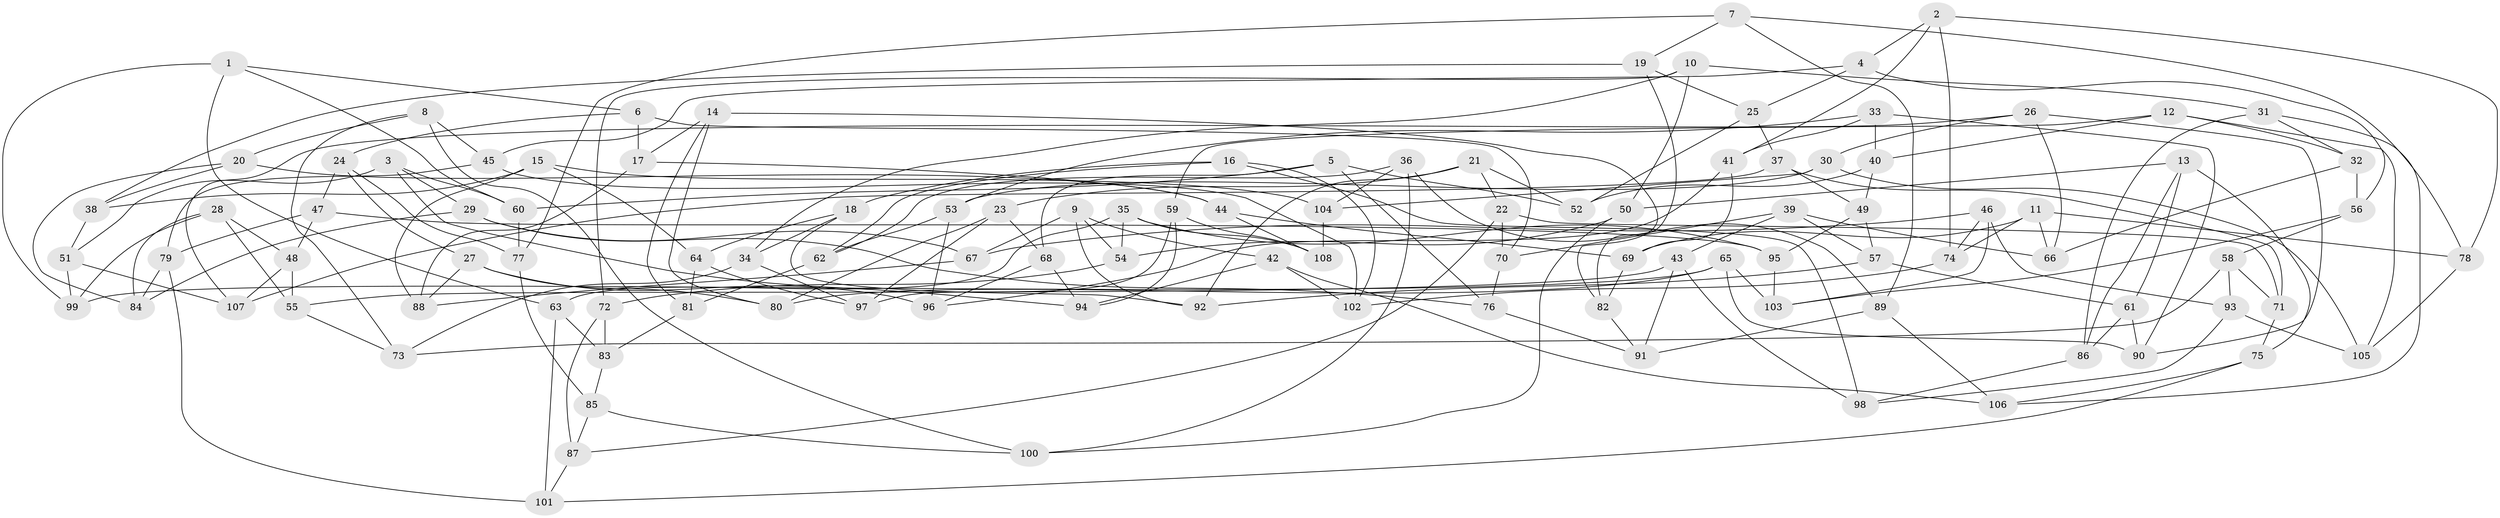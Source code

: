 // Generated by graph-tools (version 1.1) at 2025/03/03/09/25 03:03:00]
// undirected, 108 vertices, 216 edges
graph export_dot {
graph [start="1"]
  node [color=gray90,style=filled];
  1;
  2;
  3;
  4;
  5;
  6;
  7;
  8;
  9;
  10;
  11;
  12;
  13;
  14;
  15;
  16;
  17;
  18;
  19;
  20;
  21;
  22;
  23;
  24;
  25;
  26;
  27;
  28;
  29;
  30;
  31;
  32;
  33;
  34;
  35;
  36;
  37;
  38;
  39;
  40;
  41;
  42;
  43;
  44;
  45;
  46;
  47;
  48;
  49;
  50;
  51;
  52;
  53;
  54;
  55;
  56;
  57;
  58;
  59;
  60;
  61;
  62;
  63;
  64;
  65;
  66;
  67;
  68;
  69;
  70;
  71;
  72;
  73;
  74;
  75;
  76;
  77;
  78;
  79;
  80;
  81;
  82;
  83;
  84;
  85;
  86;
  87;
  88;
  89;
  90;
  91;
  92;
  93;
  94;
  95;
  96;
  97;
  98;
  99;
  100;
  101;
  102;
  103;
  104;
  105;
  106;
  107;
  108;
  1 -- 6;
  1 -- 63;
  1 -- 60;
  1 -- 99;
  2 -- 4;
  2 -- 41;
  2 -- 74;
  2 -- 78;
  3 -- 94;
  3 -- 29;
  3 -- 60;
  3 -- 51;
  4 -- 45;
  4 -- 25;
  4 -- 56;
  5 -- 60;
  5 -- 52;
  5 -- 68;
  5 -- 76;
  6 -- 70;
  6 -- 24;
  6 -- 17;
  7 -- 89;
  7 -- 78;
  7 -- 77;
  7 -- 19;
  8 -- 73;
  8 -- 100;
  8 -- 20;
  8 -- 45;
  9 -- 54;
  9 -- 92;
  9 -- 67;
  9 -- 42;
  10 -- 31;
  10 -- 50;
  10 -- 72;
  10 -- 34;
  11 -- 78;
  11 -- 66;
  11 -- 69;
  11 -- 74;
  12 -- 32;
  12 -- 59;
  12 -- 40;
  12 -- 105;
  13 -- 75;
  13 -- 61;
  13 -- 50;
  13 -- 86;
  14 -- 17;
  14 -- 80;
  14 -- 81;
  14 -- 82;
  15 -- 104;
  15 -- 64;
  15 -- 38;
  15 -- 88;
  16 -- 62;
  16 -- 98;
  16 -- 18;
  16 -- 102;
  17 -- 88;
  17 -- 44;
  18 -- 64;
  18 -- 34;
  18 -- 92;
  19 -- 38;
  19 -- 25;
  19 -- 82;
  20 -- 44;
  20 -- 84;
  20 -- 38;
  21 -- 92;
  21 -- 52;
  21 -- 22;
  21 -- 23;
  22 -- 87;
  22 -- 71;
  22 -- 70;
  23 -- 97;
  23 -- 80;
  23 -- 68;
  24 -- 27;
  24 -- 47;
  24 -- 77;
  25 -- 37;
  25 -- 52;
  26 -- 90;
  26 -- 30;
  26 -- 66;
  26 -- 107;
  27 -- 80;
  27 -- 88;
  27 -- 96;
  28 -- 84;
  28 -- 99;
  28 -- 55;
  28 -- 48;
  29 -- 76;
  29 -- 67;
  29 -- 84;
  30 -- 104;
  30 -- 105;
  30 -- 53;
  31 -- 32;
  31 -- 106;
  31 -- 86;
  32 -- 56;
  32 -- 66;
  33 -- 41;
  33 -- 40;
  33 -- 90;
  33 -- 53;
  34 -- 73;
  34 -- 97;
  35 -- 54;
  35 -- 95;
  35 -- 108;
  35 -- 63;
  36 -- 62;
  36 -- 104;
  36 -- 89;
  36 -- 100;
  37 -- 71;
  37 -- 49;
  37 -- 107;
  38 -- 51;
  39 -- 70;
  39 -- 57;
  39 -- 43;
  39 -- 66;
  40 -- 49;
  40 -- 52;
  41 -- 96;
  41 -- 69;
  42 -- 106;
  42 -- 94;
  42 -- 102;
  43 -- 98;
  43 -- 91;
  43 -- 55;
  44 -- 69;
  44 -- 108;
  45 -- 79;
  45 -- 102;
  46 -- 93;
  46 -- 74;
  46 -- 67;
  46 -- 103;
  47 -- 48;
  47 -- 79;
  47 -- 95;
  48 -- 55;
  48 -- 107;
  49 -- 57;
  49 -- 95;
  50 -- 100;
  50 -- 54;
  51 -- 107;
  51 -- 99;
  53 -- 62;
  53 -- 96;
  54 -- 72;
  55 -- 73;
  56 -- 103;
  56 -- 58;
  57 -- 92;
  57 -- 61;
  58 -- 93;
  58 -- 71;
  58 -- 73;
  59 -- 97;
  59 -- 94;
  59 -- 108;
  60 -- 77;
  61 -- 86;
  61 -- 90;
  62 -- 81;
  63 -- 101;
  63 -- 83;
  64 -- 97;
  64 -- 81;
  65 -- 99;
  65 -- 80;
  65 -- 90;
  65 -- 103;
  67 -- 88;
  68 -- 96;
  68 -- 94;
  69 -- 82;
  70 -- 76;
  71 -- 75;
  72 -- 87;
  72 -- 83;
  74 -- 102;
  75 -- 101;
  75 -- 106;
  76 -- 91;
  77 -- 85;
  78 -- 105;
  79 -- 84;
  79 -- 101;
  81 -- 83;
  82 -- 91;
  83 -- 85;
  85 -- 100;
  85 -- 87;
  86 -- 98;
  87 -- 101;
  89 -- 91;
  89 -- 106;
  93 -- 98;
  93 -- 105;
  95 -- 103;
  104 -- 108;
}
